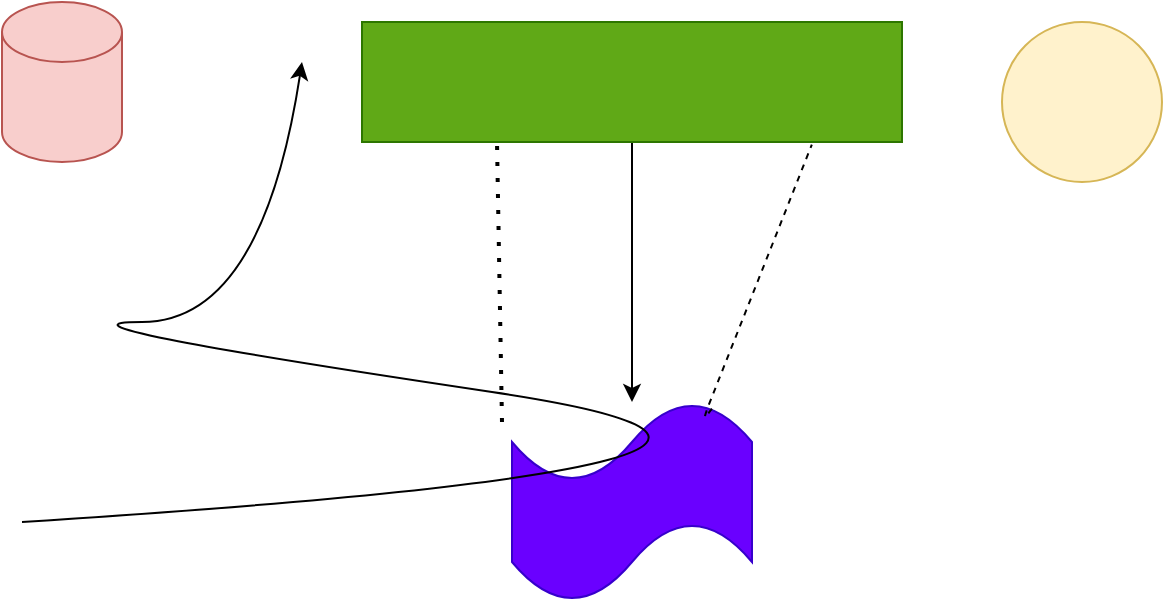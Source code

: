 <mxfile>
    <diagram id="FOZpu846kZHoQ5YrAlmP" name="Page-1">
        <mxGraphModel dx="1306" dy="735" grid="1" gridSize="10" guides="1" tooltips="1" connect="1" arrows="1" fold="1" page="0" pageScale="1" pageWidth="827" pageHeight="1169" background="#FFFFFF" math="0" shadow="0">
            <root>
                <mxCell id="0"/>
                <mxCell id="1" parent="0"/>
                <mxCell id="4" value="" style="edgeStyle=none;html=1;" parent="1" source="2" target="3" edge="1">
                    <mxGeometry relative="1" as="geometry"/>
                </mxCell>
                <mxCell id="2" value="" style="rounded=0;whiteSpace=wrap;html=1;fillColor=#60a917;fontColor=#ffffff;strokeColor=#2D7600;" parent="1" vertex="1">
                    <mxGeometry x="250" y="180" width="270" height="60" as="geometry"/>
                </mxCell>
                <mxCell id="3" value="" style="shape=tape;whiteSpace=wrap;html=1;fillColor=#6a00ff;strokeColor=#3700CC;fontColor=#ffffff;rounded=0;" parent="1" vertex="1">
                    <mxGeometry x="325" y="370" width="120" height="100" as="geometry"/>
                </mxCell>
                <mxCell id="5" value="" style="curved=1;endArrow=classic;html=1;" edge="1" parent="1">
                    <mxGeometry width="50" height="50" relative="1" as="geometry">
                        <mxPoint x="80" y="430" as="sourcePoint"/>
                        <mxPoint x="220" y="200" as="targetPoint"/>
                        <Array as="points">
                            <mxPoint x="550" y="400"/>
                            <mxPoint x="80" y="330"/>
                            <mxPoint x="200" y="330"/>
                        </Array>
                    </mxGeometry>
                </mxCell>
                <mxCell id="6" value="" style="endArrow=none;dashed=1;html=1;entryX=0.833;entryY=1.022;entryDx=0;entryDy=0;entryPerimeter=0;exitX=0.833;exitY=0.033;exitDx=0;exitDy=0;exitPerimeter=0;" edge="1" parent="1" source="3" target="2">
                    <mxGeometry width="50" height="50" relative="1" as="geometry">
                        <mxPoint x="390" y="400" as="sourcePoint"/>
                        <mxPoint x="440" y="350" as="targetPoint"/>
                        <Array as="points">
                            <mxPoint x="420" y="380"/>
                        </Array>
                    </mxGeometry>
                </mxCell>
                <mxCell id="7" value="" style="shape=cylinder3;whiteSpace=wrap;html=1;boundedLbl=1;backgroundOutline=1;size=15;fillColor=#f8cecc;strokeColor=#b85450;" vertex="1" parent="1">
                    <mxGeometry x="70" y="170" width="60" height="80" as="geometry"/>
                </mxCell>
                <mxCell id="8" value="" style="endArrow=none;dashed=1;html=1;dashPattern=1 3;strokeWidth=2;entryX=0.25;entryY=1;entryDx=0;entryDy=0;" edge="1" parent="1" target="2">
                    <mxGeometry width="50" height="50" relative="1" as="geometry">
                        <mxPoint x="320" y="380" as="sourcePoint"/>
                        <mxPoint x="270" y="250" as="targetPoint"/>
                    </mxGeometry>
                </mxCell>
                <mxCell id="9" value="" style="ellipse;whiteSpace=wrap;html=1;aspect=fixed;fillColor=#fff2cc;strokeColor=#d6b656;" vertex="1" parent="1">
                    <mxGeometry x="570" y="180" width="80" height="80" as="geometry"/>
                </mxCell>
            </root>
        </mxGraphModel>
    </diagram>
</mxfile>